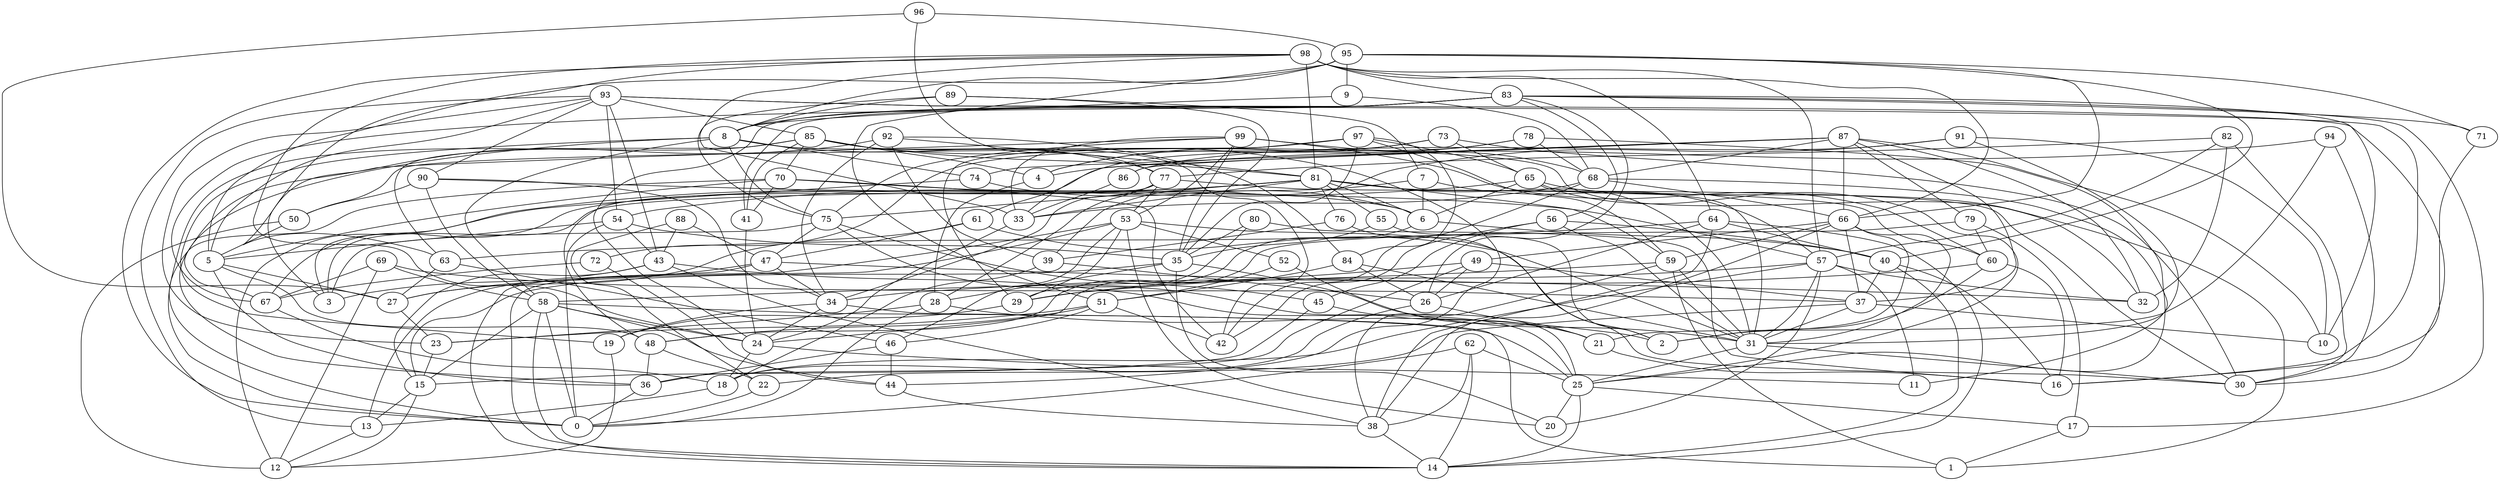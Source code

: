digraph GG_graph {

subgraph G_graph {
edge [color = black]
"41" -> "24" [dir = none]
"53" -> "29" [dir = none]
"53" -> "2" [dir = none]
"53" -> "52" [dir = none]
"53" -> "20" [dir = none]
"53" -> "14" [dir = none]
"53" -> "46" [dir = none]
"53" -> "13" [dir = none]
"78" -> "33" [dir = none]
"78" -> "4" [dir = none]
"78" -> "25" [dir = none]
"78" -> "68" [dir = none]
"4" -> "28" [dir = none]
"77" -> "53" [dir = none]
"77" -> "60" [dir = none]
"77" -> "28" [dir = none]
"77" -> "48" [dir = none]
"37" -> "31" [dir = none]
"37" -> "22" [dir = none]
"37" -> "10" [dir = none]
"46" -> "44" [dir = none]
"46" -> "36" [dir = none]
"23" -> "15" [dir = none]
"17" -> "1" [dir = none]
"28" -> "23" [dir = none]
"28" -> "2" [dir = none]
"28" -> "0" [dir = none]
"54" -> "43" [dir = none]
"54" -> "0" [dir = none]
"54" -> "5" [dir = none]
"54" -> "35" [dir = none]
"88" -> "22" [dir = none]
"88" -> "47" [dir = none]
"88" -> "43" [dir = none]
"62" -> "0" [dir = none]
"62" -> "38" [dir = none]
"62" -> "25" [dir = none]
"62" -> "14" [dir = none]
"55" -> "35" [dir = none]
"55" -> "2" [dir = none]
"80" -> "29" [dir = none]
"80" -> "16" [dir = none]
"80" -> "35" [dir = none]
"71" -> "16" [dir = none]
"52" -> "21" [dir = none]
"52" -> "51" [dir = none]
"49" -> "37" [dir = none]
"49" -> "26" [dir = none]
"49" -> "36" [dir = none]
"49" -> "29" [dir = none]
"5" -> "27" [dir = none]
"5" -> "48" [dir = none]
"5" -> "36" [dir = none]
"29" -> "19" [dir = none]
"99" -> "35" [dir = none]
"99" -> "75" [dir = none]
"99" -> "53" [dir = none]
"99" -> "33" [dir = none]
"99" -> "68" [dir = none]
"99" -> "36" [dir = none]
"99" -> "60" [dir = none]
"36" -> "0" [dir = none]
"93" -> "43" [dir = none]
"93" -> "30" [dir = none]
"93" -> "23" [dir = none]
"93" -> "13" [dir = none]
"93" -> "85" [dir = none]
"93" -> "5" [dir = none]
"93" -> "16" [dir = none]
"93" -> "90" [dir = none]
"93" -> "54" [dir = none]
"34" -> "24" [dir = none]
"34" -> "19" [dir = none]
"34" -> "1" [dir = none]
"9" -> "68" [dir = none]
"9" -> "8" [dir = none]
"22" -> "0" [dir = none]
"85" -> "81" [dir = none]
"85" -> "63" [dir = none]
"85" -> "0" [dir = none]
"85" -> "70" [dir = none]
"85" -> "41" [dir = none]
"85" -> "4" [dir = none]
"85" -> "42" [dir = none]
"85" -> "44" [dir = none]
"39" -> "26" [dir = none]
"39" -> "18" [dir = none]
"87" -> "61" [dir = none]
"87" -> "37" [dir = none]
"87" -> "86" [dir = none]
"87" -> "10" [dir = none]
"87" -> "66" [dir = none]
"87" -> "68" [dir = none]
"87" -> "32" [dir = none]
"87" -> "74" [dir = none]
"87" -> "79" [dir = none]
"91" -> "10" [dir = none]
"91" -> "31" [dir = none]
"91" -> "39" [dir = none]
"91" -> "86" [dir = none]
"48" -> "36" [dir = none]
"48" -> "22" [dir = none]
"90" -> "50" [dir = none]
"90" -> "57" [dir = none]
"90" -> "58" [dir = none]
"90" -> "34" [dir = none]
"76" -> "39" [dir = none]
"76" -> "30" [dir = none]
"98" -> "64" [dir = none]
"98" -> "24" [dir = none]
"98" -> "63" [dir = none]
"98" -> "81" [dir = none]
"98" -> "33" [dir = none]
"98" -> "83" [dir = none]
"98" -> "66" [dir = none]
"98" -> "57" [dir = none]
"82" -> "77" [dir = none]
"82" -> "32" [dir = none]
"82" -> "30" [dir = none]
"82" -> "57" [dir = none]
"89" -> "7" [dir = none]
"89" -> "8" [dir = none]
"89" -> "35" [dir = none]
"89" -> "75" [dir = none]
"67" -> "18" [dir = none]
"50" -> "5" [dir = none]
"50" -> "12" [dir = none]
"59" -> "1" [dir = none]
"59" -> "58" [dir = none]
"59" -> "38" [dir = none]
"59" -> "31" [dir = none]
"92" -> "81" [dir = none]
"92" -> "3" [dir = none]
"92" -> "84" [dir = none]
"92" -> "34" [dir = none]
"92" -> "39" [dir = none]
"97" -> "29" [dir = none]
"97" -> "65" [dir = none]
"97" -> "35" [dir = none]
"97" -> "84" [dir = none]
"97" -> "59" [dir = none]
"97" -> "50" [dir = none]
"57" -> "29" [dir = none]
"57" -> "20" [dir = none]
"57" -> "31" [dir = none]
"57" -> "32" [dir = none]
"57" -> "11" [dir = none]
"57" -> "18" [dir = none]
"31" -> "30" [dir = none]
"31" -> "25" [dir = none]
"45" -> "21" [dir = none]
"45" -> "15" [dir = none]
"33" -> "24" [dir = none]
"6" -> "40" [dir = none]
"6" -> "48" [dir = none]
"72" -> "44" [dir = none]
"72" -> "67" [dir = none]
"70" -> "0" [dir = none]
"70" -> "6" [dir = none]
"70" -> "5" [dir = none]
"70" -> "41" [dir = none]
"70" -> "42" [dir = none]
"66" -> "2" [dir = none]
"66" -> "38" [dir = none]
"66" -> "31" [dir = none]
"66" -> "59" [dir = none]
"66" -> "37" [dir = none]
"66" -> "49" [dir = none]
"73" -> "4" [dir = none]
"73" -> "65" [dir = none]
"73" -> "30" [dir = none]
"73" -> "72" [dir = none]
"18" -> "13" [dir = none]
"75" -> "25" [dir = none]
"75" -> "3" [dir = none]
"75" -> "47" [dir = none]
"75" -> "45" [dir = none]
"15" -> "13" [dir = none]
"15" -> "12" [dir = none]
"65" -> "6" [dir = none]
"65" -> "1" [dir = none]
"65" -> "25" [dir = none]
"65" -> "54" [dir = none]
"65" -> "31" [dir = none]
"7" -> "6" [dir = none]
"7" -> "3" [dir = none]
"7" -> "57" [dir = none]
"58" -> "25" [dir = none]
"58" -> "14" [dir = none]
"58" -> "24" [dir = none]
"58" -> "0" [dir = none]
"58" -> "15" [dir = none]
"84" -> "31" [dir = none]
"84" -> "26" [dir = none]
"84" -> "51" [dir = none]
"86" -> "33" [dir = none]
"95" -> "9" [dir = none]
"95" -> "71" [dir = none]
"95" -> "40" [dir = none]
"95" -> "51" [dir = none]
"95" -> "8" [dir = none]
"95" -> "66" [dir = none]
"95" -> "5" [dir = none]
"69" -> "58" [dir = none]
"69" -> "37" [dir = none]
"69" -> "12" [dir = none]
"69" -> "67" [dir = none]
"19" -> "12" [dir = none]
"81" -> "59" [dir = none]
"81" -> "67" [dir = none]
"81" -> "30" [dir = none]
"81" -> "55" [dir = none]
"81" -> "6" [dir = none]
"81" -> "12" [dir = none]
"81" -> "75" [dir = none]
"81" -> "31" [dir = none]
"81" -> "76" [dir = none]
"81" -> "33" [dir = none]
"61" -> "47" [dir = none]
"61" -> "31" [dir = none]
"61" -> "27" [dir = none]
"38" -> "14" [dir = none]
"25" -> "14" [dir = none]
"25" -> "20" [dir = none]
"25" -> "17" [dir = none]
"21" -> "16" [dir = none]
"26" -> "18" [dir = none]
"26" -> "21" [dir = none]
"56" -> "45" [dir = none]
"56" -> "42" [dir = none]
"56" -> "40" [dir = none]
"56" -> "31" [dir = none]
"79" -> "17" [dir = none]
"79" -> "60" [dir = none]
"79" -> "24" [dir = none]
"27" -> "23" [dir = none]
"44" -> "38" [dir = none]
"68" -> "33" [dir = none]
"68" -> "11" [dir = none]
"68" -> "42" [dir = none]
"68" -> "66" [dir = none]
"64" -> "38" [dir = none]
"64" -> "14" [dir = none]
"64" -> "40" [dir = none]
"64" -> "26" [dir = none]
"64" -> "63" [dir = none]
"63" -> "46" [dir = none]
"63" -> "27" [dir = none]
"96" -> "77" [dir = none]
"96" -> "27" [dir = none]
"96" -> "95" [dir = none]
"47" -> "32" [dir = none]
"47" -> "27" [dir = none]
"47" -> "14" [dir = none]
"47" -> "34" [dir = none]
"43" -> "15" [dir = none]
"43" -> "25" [dir = none]
"43" -> "38" [dir = none]
"43" -> "3" [dir = none]
"40" -> "37" [dir = none]
"40" -> "14" [dir = none]
"40" -> "16" [dir = none]
"74" -> "3" [dir = none]
"74" -> "6" [dir = none]
"13" -> "12" [dir = none]
"94" -> "4" [dir = none]
"94" -> "21" [dir = none]
"94" -> "30" [dir = none]
"51" -> "42" [dir = none]
"51" -> "48" [dir = none]
"51" -> "46" [dir = none]
"51" -> "23" [dir = none]
"24" -> "11" [dir = none]
"24" -> "18" [dir = none]
"35" -> "20" [dir = none]
"35" -> "15" [dir = none]
"35" -> "28" [dir = none]
"35" -> "31" [dir = none]
"8" -> "32" [dir = none]
"8" -> "58" [dir = none]
"8" -> "77" [dir = none]
"8" -> "19" [dir = none]
"8" -> "67" [dir = none]
"8" -> "74" [dir = none]
"8" -> "75" [dir = none]
"83" -> "17" [dir = none]
"83" -> "41" [dir = none]
"83" -> "71" [dir = none]
"83" -> "24" [dir = none]
"83" -> "10" [dir = none]
"83" -> "56" [dir = none]
"83" -> "8" [dir = none]
"83" -> "67" [dir = none]
"83" -> "26" [dir = none]
"60" -> "16" [dir = none]
"60" -> "34" [dir = none]
"60" -> "2" [dir = none]
"77" -> "34" [dir = none]
"58" -> "44" [dir = none]
"98" -> "0" [dir = none]
}

}
